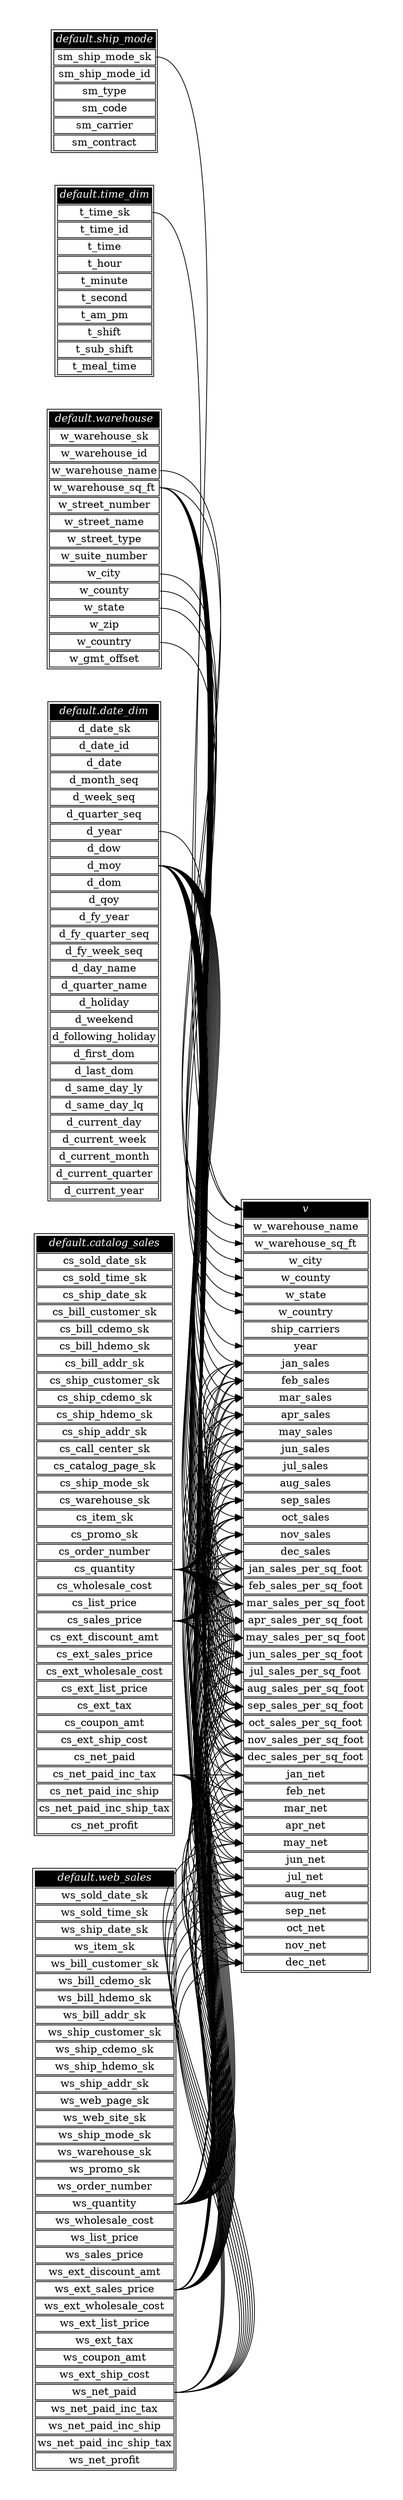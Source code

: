 // Automatically generated by TPCDSFlowTestSuite


digraph {
  graph [pad="0.5" nodesep="0.5" ranksep="1" fontname="Helvetica" rankdir=LR];
  node [shape=plaintext]

  
"default.catalog_sales" [color="black" label=<
<table>
  <tr><td bgcolor="black" port="nodeName"><i><font color="white">default.catalog_sales</font></i></td></tr>
  <tr><td port="0">cs_sold_date_sk</td></tr>
<tr><td port="1">cs_sold_time_sk</td></tr>
<tr><td port="2">cs_ship_date_sk</td></tr>
<tr><td port="3">cs_bill_customer_sk</td></tr>
<tr><td port="4">cs_bill_cdemo_sk</td></tr>
<tr><td port="5">cs_bill_hdemo_sk</td></tr>
<tr><td port="6">cs_bill_addr_sk</td></tr>
<tr><td port="7">cs_ship_customer_sk</td></tr>
<tr><td port="8">cs_ship_cdemo_sk</td></tr>
<tr><td port="9">cs_ship_hdemo_sk</td></tr>
<tr><td port="10">cs_ship_addr_sk</td></tr>
<tr><td port="11">cs_call_center_sk</td></tr>
<tr><td port="12">cs_catalog_page_sk</td></tr>
<tr><td port="13">cs_ship_mode_sk</td></tr>
<tr><td port="14">cs_warehouse_sk</td></tr>
<tr><td port="15">cs_item_sk</td></tr>
<tr><td port="16">cs_promo_sk</td></tr>
<tr><td port="17">cs_order_number</td></tr>
<tr><td port="18">cs_quantity</td></tr>
<tr><td port="19">cs_wholesale_cost</td></tr>
<tr><td port="20">cs_list_price</td></tr>
<tr><td port="21">cs_sales_price</td></tr>
<tr><td port="22">cs_ext_discount_amt</td></tr>
<tr><td port="23">cs_ext_sales_price</td></tr>
<tr><td port="24">cs_ext_wholesale_cost</td></tr>
<tr><td port="25">cs_ext_list_price</td></tr>
<tr><td port="26">cs_ext_tax</td></tr>
<tr><td port="27">cs_coupon_amt</td></tr>
<tr><td port="28">cs_ext_ship_cost</td></tr>
<tr><td port="29">cs_net_paid</td></tr>
<tr><td port="30">cs_net_paid_inc_tax</td></tr>
<tr><td port="31">cs_net_paid_inc_ship</td></tr>
<tr><td port="32">cs_net_paid_inc_ship_tax</td></tr>
<tr><td port="33">cs_net_profit</td></tr>
</table>>];
     

"default.date_dim" [color="black" label=<
<table>
  <tr><td bgcolor="black" port="nodeName"><i><font color="white">default.date_dim</font></i></td></tr>
  <tr><td port="0">d_date_sk</td></tr>
<tr><td port="1">d_date_id</td></tr>
<tr><td port="2">d_date</td></tr>
<tr><td port="3">d_month_seq</td></tr>
<tr><td port="4">d_week_seq</td></tr>
<tr><td port="5">d_quarter_seq</td></tr>
<tr><td port="6">d_year</td></tr>
<tr><td port="7">d_dow</td></tr>
<tr><td port="8">d_moy</td></tr>
<tr><td port="9">d_dom</td></tr>
<tr><td port="10">d_qoy</td></tr>
<tr><td port="11">d_fy_year</td></tr>
<tr><td port="12">d_fy_quarter_seq</td></tr>
<tr><td port="13">d_fy_week_seq</td></tr>
<tr><td port="14">d_day_name</td></tr>
<tr><td port="15">d_quarter_name</td></tr>
<tr><td port="16">d_holiday</td></tr>
<tr><td port="17">d_weekend</td></tr>
<tr><td port="18">d_following_holiday</td></tr>
<tr><td port="19">d_first_dom</td></tr>
<tr><td port="20">d_last_dom</td></tr>
<tr><td port="21">d_same_day_ly</td></tr>
<tr><td port="22">d_same_day_lq</td></tr>
<tr><td port="23">d_current_day</td></tr>
<tr><td port="24">d_current_week</td></tr>
<tr><td port="25">d_current_month</td></tr>
<tr><td port="26">d_current_quarter</td></tr>
<tr><td port="27">d_current_year</td></tr>
</table>>];
     

"default.ship_mode" [color="black" label=<
<table>
  <tr><td bgcolor="black" port="nodeName"><i><font color="white">default.ship_mode</font></i></td></tr>
  <tr><td port="0">sm_ship_mode_sk</td></tr>
<tr><td port="1">sm_ship_mode_id</td></tr>
<tr><td port="2">sm_type</td></tr>
<tr><td port="3">sm_code</td></tr>
<tr><td port="4">sm_carrier</td></tr>
<tr><td port="5">sm_contract</td></tr>
</table>>];
     

"default.time_dim" [color="black" label=<
<table>
  <tr><td bgcolor="black" port="nodeName"><i><font color="white">default.time_dim</font></i></td></tr>
  <tr><td port="0">t_time_sk</td></tr>
<tr><td port="1">t_time_id</td></tr>
<tr><td port="2">t_time</td></tr>
<tr><td port="3">t_hour</td></tr>
<tr><td port="4">t_minute</td></tr>
<tr><td port="5">t_second</td></tr>
<tr><td port="6">t_am_pm</td></tr>
<tr><td port="7">t_shift</td></tr>
<tr><td port="8">t_sub_shift</td></tr>
<tr><td port="9">t_meal_time</td></tr>
</table>>];
     

"default.warehouse" [color="black" label=<
<table>
  <tr><td bgcolor="black" port="nodeName"><i><font color="white">default.warehouse</font></i></td></tr>
  <tr><td port="0">w_warehouse_sk</td></tr>
<tr><td port="1">w_warehouse_id</td></tr>
<tr><td port="2">w_warehouse_name</td></tr>
<tr><td port="3">w_warehouse_sq_ft</td></tr>
<tr><td port="4">w_street_number</td></tr>
<tr><td port="5">w_street_name</td></tr>
<tr><td port="6">w_street_type</td></tr>
<tr><td port="7">w_suite_number</td></tr>
<tr><td port="8">w_city</td></tr>
<tr><td port="9">w_county</td></tr>
<tr><td port="10">w_state</td></tr>
<tr><td port="11">w_zip</td></tr>
<tr><td port="12">w_country</td></tr>
<tr><td port="13">w_gmt_offset</td></tr>
</table>>];
     

"default.web_sales" [color="black" label=<
<table>
  <tr><td bgcolor="black" port="nodeName"><i><font color="white">default.web_sales</font></i></td></tr>
  <tr><td port="0">ws_sold_date_sk</td></tr>
<tr><td port="1">ws_sold_time_sk</td></tr>
<tr><td port="2">ws_ship_date_sk</td></tr>
<tr><td port="3">ws_item_sk</td></tr>
<tr><td port="4">ws_bill_customer_sk</td></tr>
<tr><td port="5">ws_bill_cdemo_sk</td></tr>
<tr><td port="6">ws_bill_hdemo_sk</td></tr>
<tr><td port="7">ws_bill_addr_sk</td></tr>
<tr><td port="8">ws_ship_customer_sk</td></tr>
<tr><td port="9">ws_ship_cdemo_sk</td></tr>
<tr><td port="10">ws_ship_hdemo_sk</td></tr>
<tr><td port="11">ws_ship_addr_sk</td></tr>
<tr><td port="12">ws_web_page_sk</td></tr>
<tr><td port="13">ws_web_site_sk</td></tr>
<tr><td port="14">ws_ship_mode_sk</td></tr>
<tr><td port="15">ws_warehouse_sk</td></tr>
<tr><td port="16">ws_promo_sk</td></tr>
<tr><td port="17">ws_order_number</td></tr>
<tr><td port="18">ws_quantity</td></tr>
<tr><td port="19">ws_wholesale_cost</td></tr>
<tr><td port="20">ws_list_price</td></tr>
<tr><td port="21">ws_sales_price</td></tr>
<tr><td port="22">ws_ext_discount_amt</td></tr>
<tr><td port="23">ws_ext_sales_price</td></tr>
<tr><td port="24">ws_ext_wholesale_cost</td></tr>
<tr><td port="25">ws_ext_list_price</td></tr>
<tr><td port="26">ws_ext_tax</td></tr>
<tr><td port="27">ws_coupon_amt</td></tr>
<tr><td port="28">ws_ext_ship_cost</td></tr>
<tr><td port="29">ws_net_paid</td></tr>
<tr><td port="30">ws_net_paid_inc_tax</td></tr>
<tr><td port="31">ws_net_paid_inc_ship</td></tr>
<tr><td port="32">ws_net_paid_inc_ship_tax</td></tr>
<tr><td port="33">ws_net_profit</td></tr>
</table>>];
     

"v" [color="black" label=<
<table>
  <tr><td bgcolor="black" port="nodeName"><i><font color="white">v</font></i></td></tr>
  <tr><td port="0">w_warehouse_name</td></tr>
<tr><td port="1">w_warehouse_sq_ft</td></tr>
<tr><td port="2">w_city</td></tr>
<tr><td port="3">w_county</td></tr>
<tr><td port="4">w_state</td></tr>
<tr><td port="5">w_country</td></tr>
<tr><td port="6">ship_carriers</td></tr>
<tr><td port="7">year</td></tr>
<tr><td port="8">jan_sales</td></tr>
<tr><td port="9">feb_sales</td></tr>
<tr><td port="10">mar_sales</td></tr>
<tr><td port="11">apr_sales</td></tr>
<tr><td port="12">may_sales</td></tr>
<tr><td port="13">jun_sales</td></tr>
<tr><td port="14">jul_sales</td></tr>
<tr><td port="15">aug_sales</td></tr>
<tr><td port="16">sep_sales</td></tr>
<tr><td port="17">oct_sales</td></tr>
<tr><td port="18">nov_sales</td></tr>
<tr><td port="19">dec_sales</td></tr>
<tr><td port="20">jan_sales_per_sq_foot</td></tr>
<tr><td port="21">feb_sales_per_sq_foot</td></tr>
<tr><td port="22">mar_sales_per_sq_foot</td></tr>
<tr><td port="23">apr_sales_per_sq_foot</td></tr>
<tr><td port="24">may_sales_per_sq_foot</td></tr>
<tr><td port="25">jun_sales_per_sq_foot</td></tr>
<tr><td port="26">jul_sales_per_sq_foot</td></tr>
<tr><td port="27">aug_sales_per_sq_foot</td></tr>
<tr><td port="28">sep_sales_per_sq_foot</td></tr>
<tr><td port="29">oct_sales_per_sq_foot</td></tr>
<tr><td port="30">nov_sales_per_sq_foot</td></tr>
<tr><td port="31">dec_sales_per_sq_foot</td></tr>
<tr><td port="32">jan_net</td></tr>
<tr><td port="33">feb_net</td></tr>
<tr><td port="34">mar_net</td></tr>
<tr><td port="35">apr_net</td></tr>
<tr><td port="36">may_net</td></tr>
<tr><td port="37">jun_net</td></tr>
<tr><td port="38">jul_net</td></tr>
<tr><td port="39">aug_net</td></tr>
<tr><td port="40">sep_net</td></tr>
<tr><td port="41">oct_net</td></tr>
<tr><td port="42">nov_net</td></tr>
<tr><td port="43">dec_net</td></tr>
</table>>];
     
  "default.catalog_sales":18 -> "v":10
"default.catalog_sales":18 -> "v":11
"default.catalog_sales":18 -> "v":12
"default.catalog_sales":18 -> "v":13
"default.catalog_sales":18 -> "v":14
"default.catalog_sales":18 -> "v":15
"default.catalog_sales":18 -> "v":16
"default.catalog_sales":18 -> "v":17
"default.catalog_sales":18 -> "v":18
"default.catalog_sales":18 -> "v":19
"default.catalog_sales":18 -> "v":20
"default.catalog_sales":18 -> "v":21
"default.catalog_sales":18 -> "v":22
"default.catalog_sales":18 -> "v":23
"default.catalog_sales":18 -> "v":24
"default.catalog_sales":18 -> "v":25
"default.catalog_sales":18 -> "v":26
"default.catalog_sales":18 -> "v":27
"default.catalog_sales":18 -> "v":28
"default.catalog_sales":18 -> "v":29
"default.catalog_sales":18 -> "v":30
"default.catalog_sales":18 -> "v":31
"default.catalog_sales":18 -> "v":32
"default.catalog_sales":18 -> "v":33
"default.catalog_sales":18 -> "v":34
"default.catalog_sales":18 -> "v":35
"default.catalog_sales":18 -> "v":36
"default.catalog_sales":18 -> "v":37
"default.catalog_sales":18 -> "v":38
"default.catalog_sales":18 -> "v":39
"default.catalog_sales":18 -> "v":40
"default.catalog_sales":18 -> "v":41
"default.catalog_sales":18 -> "v":42
"default.catalog_sales":18 -> "v":43
"default.catalog_sales":18 -> "v":8
"default.catalog_sales":18 -> "v":9
"default.catalog_sales":21 -> "v":10
"default.catalog_sales":21 -> "v":11
"default.catalog_sales":21 -> "v":12
"default.catalog_sales":21 -> "v":13
"default.catalog_sales":21 -> "v":14
"default.catalog_sales":21 -> "v":15
"default.catalog_sales":21 -> "v":16
"default.catalog_sales":21 -> "v":17
"default.catalog_sales":21 -> "v":18
"default.catalog_sales":21 -> "v":19
"default.catalog_sales":21 -> "v":20
"default.catalog_sales":21 -> "v":21
"default.catalog_sales":21 -> "v":22
"default.catalog_sales":21 -> "v":23
"default.catalog_sales":21 -> "v":24
"default.catalog_sales":21 -> "v":25
"default.catalog_sales":21 -> "v":26
"default.catalog_sales":21 -> "v":27
"default.catalog_sales":21 -> "v":28
"default.catalog_sales":21 -> "v":29
"default.catalog_sales":21 -> "v":30
"default.catalog_sales":21 -> "v":31
"default.catalog_sales":21 -> "v":8
"default.catalog_sales":21 -> "v":9
"default.catalog_sales":30 -> "v":32
"default.catalog_sales":30 -> "v":33
"default.catalog_sales":30 -> "v":34
"default.catalog_sales":30 -> "v":35
"default.catalog_sales":30 -> "v":36
"default.catalog_sales":30 -> "v":37
"default.catalog_sales":30 -> "v":38
"default.catalog_sales":30 -> "v":39
"default.catalog_sales":30 -> "v":40
"default.catalog_sales":30 -> "v":41
"default.catalog_sales":30 -> "v":42
"default.catalog_sales":30 -> "v":43
"default.date_dim":6 -> "v":7
"default.date_dim":8 -> "v":10
"default.date_dim":8 -> "v":11
"default.date_dim":8 -> "v":12
"default.date_dim":8 -> "v":13
"default.date_dim":8 -> "v":14
"default.date_dim":8 -> "v":15
"default.date_dim":8 -> "v":16
"default.date_dim":8 -> "v":17
"default.date_dim":8 -> "v":18
"default.date_dim":8 -> "v":19
"default.date_dim":8 -> "v":20
"default.date_dim":8 -> "v":21
"default.date_dim":8 -> "v":22
"default.date_dim":8 -> "v":23
"default.date_dim":8 -> "v":24
"default.date_dim":8 -> "v":25
"default.date_dim":8 -> "v":26
"default.date_dim":8 -> "v":27
"default.date_dim":8 -> "v":28
"default.date_dim":8 -> "v":29
"default.date_dim":8 -> "v":30
"default.date_dim":8 -> "v":31
"default.date_dim":8 -> "v":32
"default.date_dim":8 -> "v":33
"default.date_dim":8 -> "v":34
"default.date_dim":8 -> "v":35
"default.date_dim":8 -> "v":36
"default.date_dim":8 -> "v":37
"default.date_dim":8 -> "v":38
"default.date_dim":8 -> "v":39
"default.date_dim":8 -> "v":40
"default.date_dim":8 -> "v":41
"default.date_dim":8 -> "v":42
"default.date_dim":8 -> "v":43
"default.date_dim":8 -> "v":8
"default.date_dim":8 -> "v":9
"default.ship_mode":0 -> "v":nodeName
"default.time_dim":0 -> "v":nodeName
"default.warehouse":10 -> "v":4
"default.warehouse":12 -> "v":5
"default.warehouse":2 -> "v":0
"default.warehouse":3 -> "v":1
"default.warehouse":3 -> "v":20
"default.warehouse":3 -> "v":21
"default.warehouse":3 -> "v":22
"default.warehouse":3 -> "v":23
"default.warehouse":3 -> "v":24
"default.warehouse":3 -> "v":25
"default.warehouse":3 -> "v":26
"default.warehouse":3 -> "v":27
"default.warehouse":3 -> "v":28
"default.warehouse":3 -> "v":29
"default.warehouse":3 -> "v":30
"default.warehouse":3 -> "v":31
"default.warehouse":8 -> "v":2
"default.warehouse":9 -> "v":3
"default.web_sales":18 -> "v":10
"default.web_sales":18 -> "v":11
"default.web_sales":18 -> "v":12
"default.web_sales":18 -> "v":13
"default.web_sales":18 -> "v":14
"default.web_sales":18 -> "v":15
"default.web_sales":18 -> "v":16
"default.web_sales":18 -> "v":17
"default.web_sales":18 -> "v":18
"default.web_sales":18 -> "v":19
"default.web_sales":18 -> "v":20
"default.web_sales":18 -> "v":21
"default.web_sales":18 -> "v":22
"default.web_sales":18 -> "v":23
"default.web_sales":18 -> "v":24
"default.web_sales":18 -> "v":25
"default.web_sales":18 -> "v":26
"default.web_sales":18 -> "v":27
"default.web_sales":18 -> "v":28
"default.web_sales":18 -> "v":29
"default.web_sales":18 -> "v":30
"default.web_sales":18 -> "v":31
"default.web_sales":18 -> "v":32
"default.web_sales":18 -> "v":33
"default.web_sales":18 -> "v":34
"default.web_sales":18 -> "v":35
"default.web_sales":18 -> "v":36
"default.web_sales":18 -> "v":37
"default.web_sales":18 -> "v":38
"default.web_sales":18 -> "v":39
"default.web_sales":18 -> "v":40
"default.web_sales":18 -> "v":41
"default.web_sales":18 -> "v":42
"default.web_sales":18 -> "v":43
"default.web_sales":18 -> "v":8
"default.web_sales":18 -> "v":9
"default.web_sales":23 -> "v":10
"default.web_sales":23 -> "v":11
"default.web_sales":23 -> "v":12
"default.web_sales":23 -> "v":13
"default.web_sales":23 -> "v":14
"default.web_sales":23 -> "v":15
"default.web_sales":23 -> "v":16
"default.web_sales":23 -> "v":17
"default.web_sales":23 -> "v":18
"default.web_sales":23 -> "v":19
"default.web_sales":23 -> "v":20
"default.web_sales":23 -> "v":21
"default.web_sales":23 -> "v":22
"default.web_sales":23 -> "v":23
"default.web_sales":23 -> "v":24
"default.web_sales":23 -> "v":25
"default.web_sales":23 -> "v":26
"default.web_sales":23 -> "v":27
"default.web_sales":23 -> "v":28
"default.web_sales":23 -> "v":29
"default.web_sales":23 -> "v":30
"default.web_sales":23 -> "v":31
"default.web_sales":23 -> "v":8
"default.web_sales":23 -> "v":9
"default.web_sales":29 -> "v":32
"default.web_sales":29 -> "v":33
"default.web_sales":29 -> "v":34
"default.web_sales":29 -> "v":35
"default.web_sales":29 -> "v":36
"default.web_sales":29 -> "v":37
"default.web_sales":29 -> "v":38
"default.web_sales":29 -> "v":39
"default.web_sales":29 -> "v":40
"default.web_sales":29 -> "v":41
"default.web_sales":29 -> "v":42
"default.web_sales":29 -> "v":43
}
       